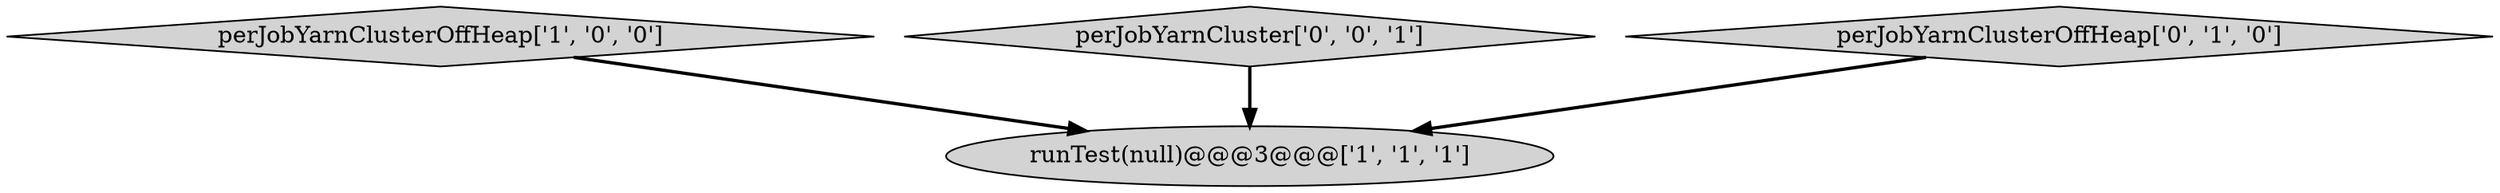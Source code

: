 digraph {
1 [style = filled, label = "runTest(null)@@@3@@@['1', '1', '1']", fillcolor = lightgray, shape = ellipse image = "AAA0AAABBB1BBB"];
0 [style = filled, label = "perJobYarnClusterOffHeap['1', '0', '0']", fillcolor = lightgray, shape = diamond image = "AAA0AAABBB1BBB"];
3 [style = filled, label = "perJobYarnCluster['0', '0', '1']", fillcolor = lightgray, shape = diamond image = "AAA0AAABBB3BBB"];
2 [style = filled, label = "perJobYarnClusterOffHeap['0', '1', '0']", fillcolor = lightgray, shape = diamond image = "AAA0AAABBB2BBB"];
3->1 [style = bold, label=""];
2->1 [style = bold, label=""];
0->1 [style = bold, label=""];
}
